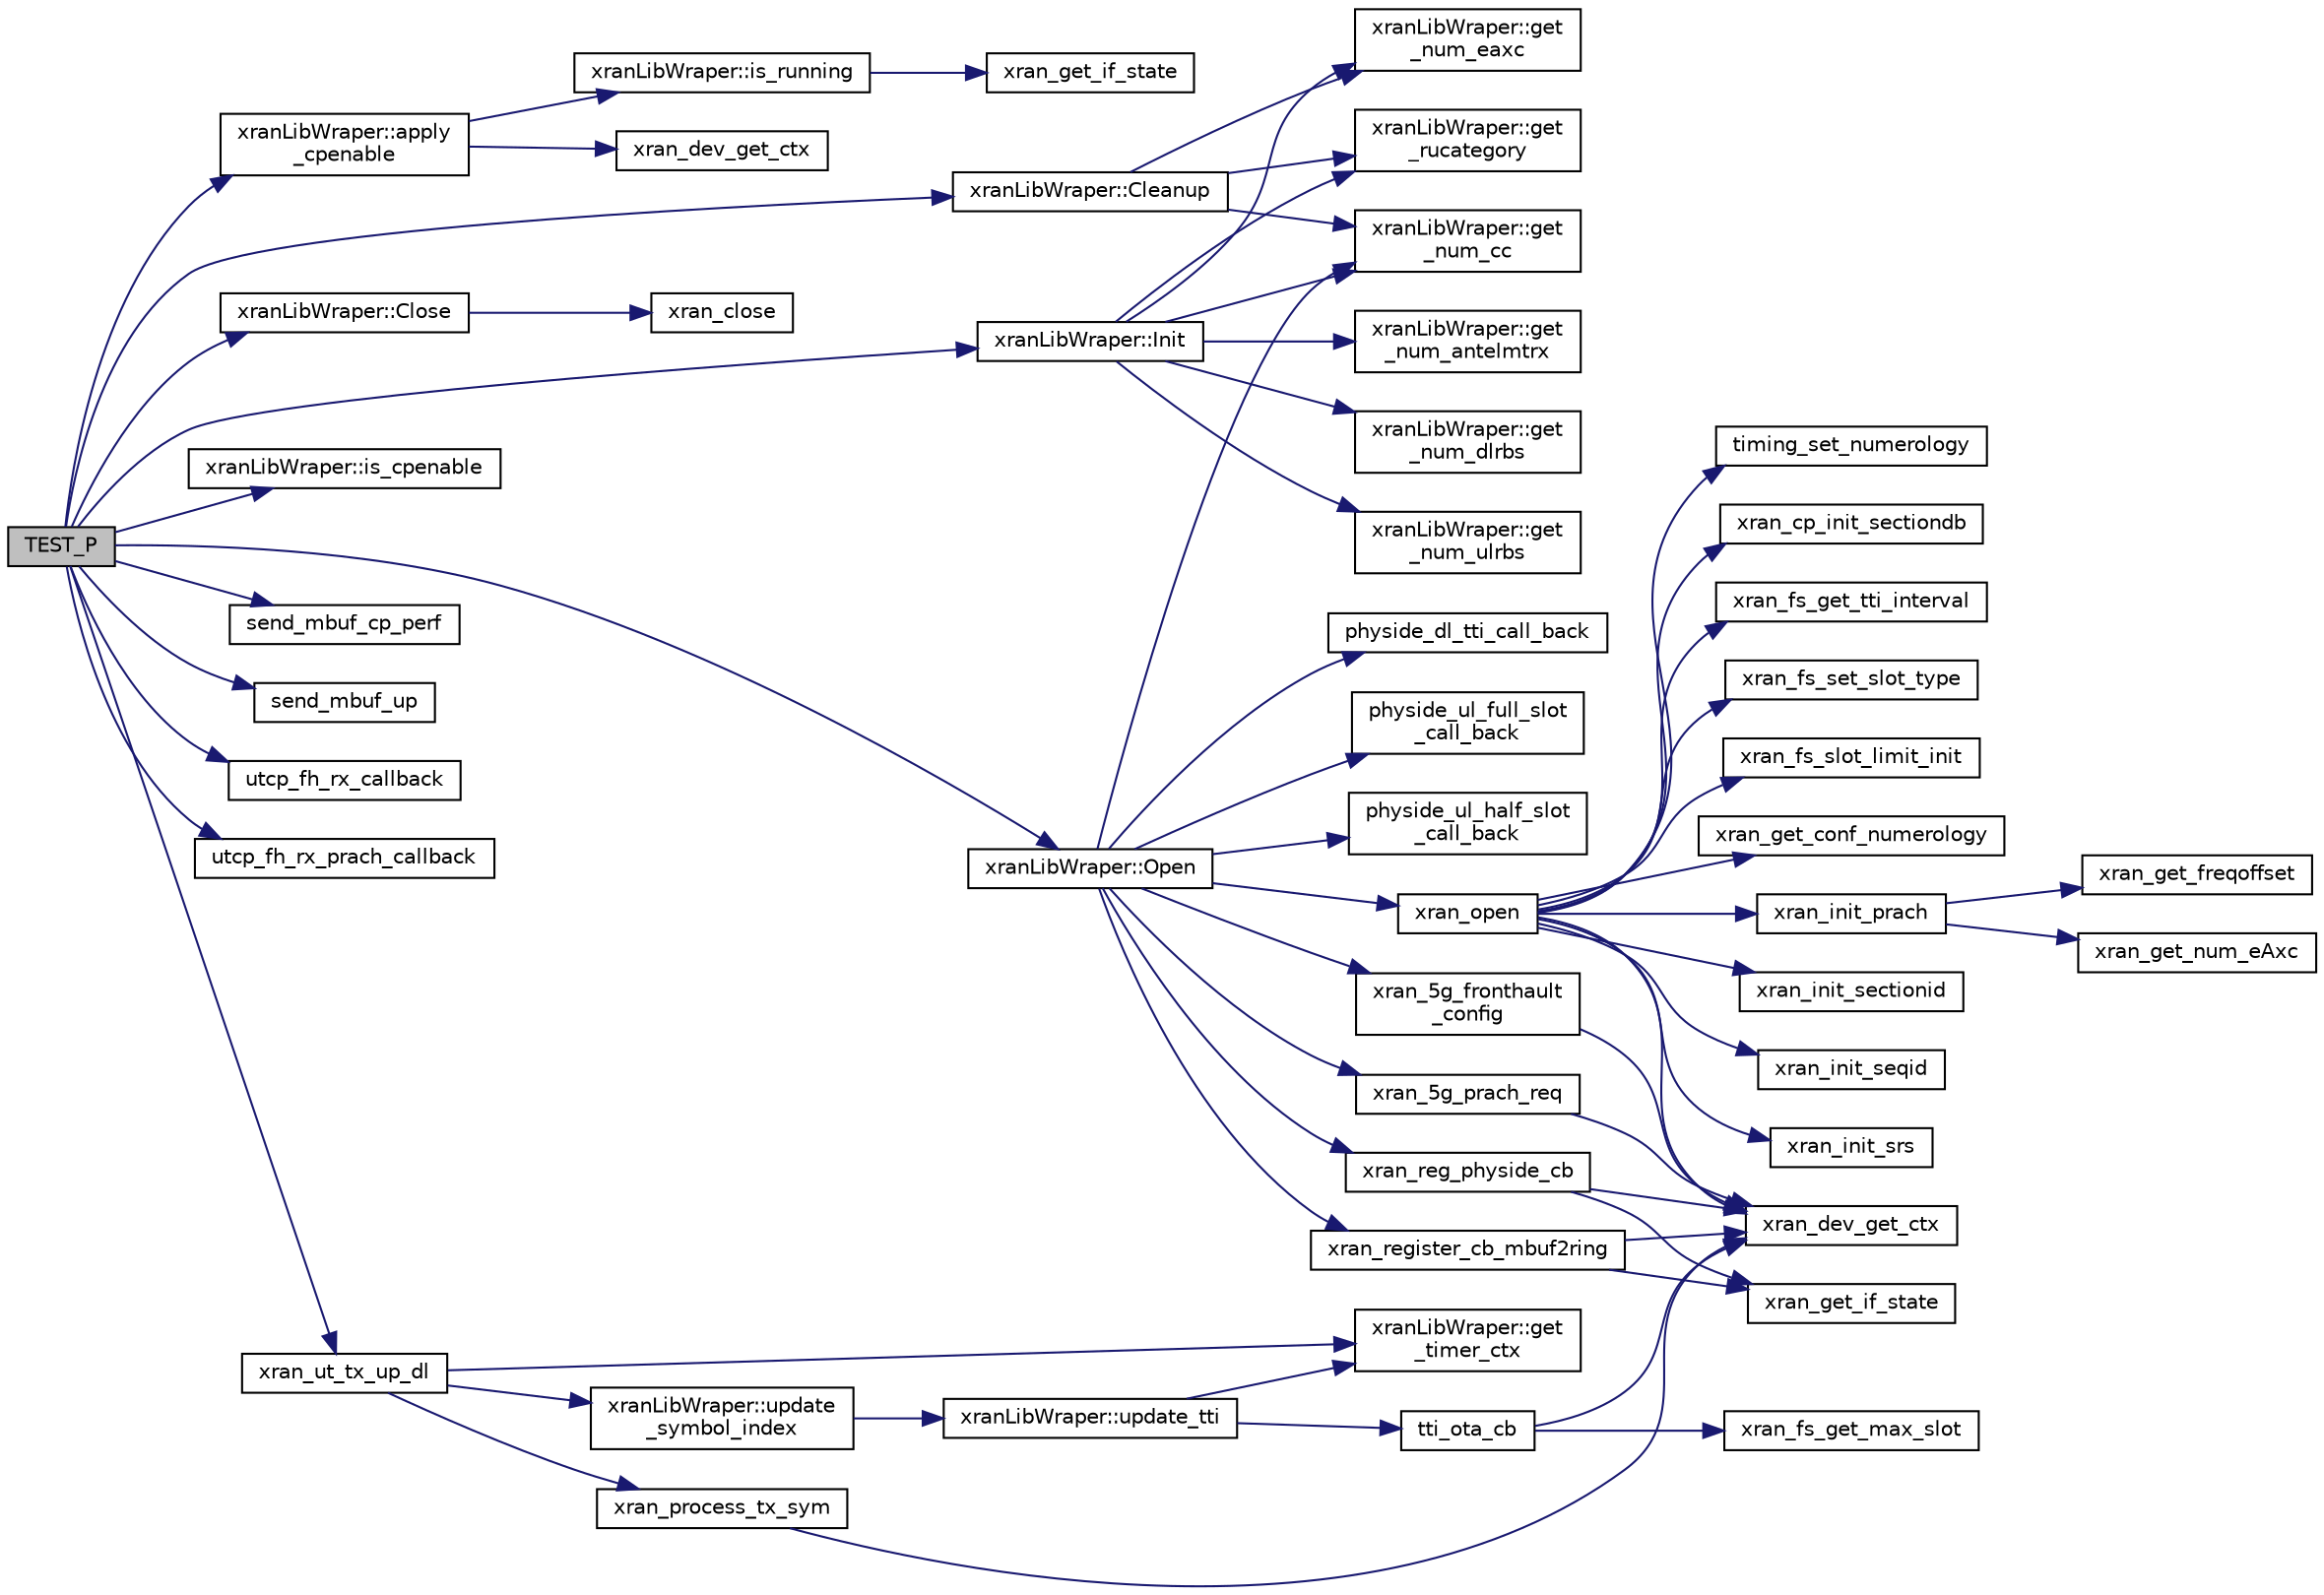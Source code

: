 digraph "TEST_P"
{
 // LATEX_PDF_SIZE
  edge [fontname="Helvetica",fontsize="10",labelfontname="Helvetica",labelfontsize="10"];
  node [fontname="Helvetica",fontsize="10",shape=record];
  rankdir="LR";
  Node1 [label="TEST_P",height=0.2,width=0.4,color="black", fillcolor="grey75", style="filled", fontcolor="black",tooltip=" "];
  Node1 -> Node2 [color="midnightblue",fontsize="10",style="solid",fontname="Helvetica"];
  Node2 [label="xranLibWraper::apply\l_cpenable",height=0.2,width=0.4,color="black", fillcolor="white", style="filled",URL="$classxran_lib_wraper.html#a165ca95dea40ce1abcc161f39087d38d",tooltip=" "];
  Node2 -> Node3 [color="midnightblue",fontsize="10",style="solid",fontname="Helvetica"];
  Node3 [label="xranLibWraper::is_running",height=0.2,width=0.4,color="black", fillcolor="white", style="filled",URL="$classxran_lib_wraper.html#a61da580fc69a74f3ef17956ba5fd88a0",tooltip=" "];
  Node3 -> Node4 [color="midnightblue",fontsize="10",style="solid",fontname="Helvetica"];
  Node4 [label="xran_get_if_state",height=0.2,width=0.4,color="black", fillcolor="white", style="filled",URL="$xran__fh__o__du_8h.html#a937105f52446cfcb951e43e1dc3c4d8b",tooltip=" "];
  Node2 -> Node5 [color="midnightblue",fontsize="10",style="solid",fontname="Helvetica"];
  Node5 [label="xran_dev_get_ctx",height=0.2,width=0.4,color="black", fillcolor="white", style="filled",URL="$xran__common_8h.html#aa09e72e94d2a1d891e86f4c09b0f8b21",tooltip=" "];
  Node1 -> Node6 [color="midnightblue",fontsize="10",style="solid",fontname="Helvetica"];
  Node6 [label="xranLibWraper::Cleanup",height=0.2,width=0.4,color="black", fillcolor="white", style="filled",URL="$classxran_lib_wraper.html#ae89a123aad1c66a76c398b7af216aae4",tooltip=" "];
  Node6 -> Node7 [color="midnightblue",fontsize="10",style="solid",fontname="Helvetica"];
  Node7 [label="xranLibWraper::get\l_num_cc",height=0.2,width=0.4,color="black", fillcolor="white", style="filled",URL="$classxran_lib_wraper.html#aeeef9211b4ee7d22934db64125b538dd",tooltip=" "];
  Node6 -> Node8 [color="midnightblue",fontsize="10",style="solid",fontname="Helvetica"];
  Node8 [label="xranLibWraper::get\l_num_eaxc",height=0.2,width=0.4,color="black", fillcolor="white", style="filled",URL="$classxran_lib_wraper.html#aef8068804ca7393d92edd9ed22d90070",tooltip=" "];
  Node6 -> Node9 [color="midnightblue",fontsize="10",style="solid",fontname="Helvetica"];
  Node9 [label="xranLibWraper::get\l_rucategory",height=0.2,width=0.4,color="black", fillcolor="white", style="filled",URL="$classxran_lib_wraper.html#a25afbf449e11f9e290e0fdbef77702c2",tooltip=" "];
  Node1 -> Node10 [color="midnightblue",fontsize="10",style="solid",fontname="Helvetica"];
  Node10 [label="xranLibWraper::Close",height=0.2,width=0.4,color="black", fillcolor="white", style="filled",URL="$classxran_lib_wraper.html#a7f7a3199c392465d0767c6506c1af5b4",tooltip=" "];
  Node10 -> Node11 [color="midnightblue",fontsize="10",style="solid",fontname="Helvetica"];
  Node11 [label="xran_close",height=0.2,width=0.4,color="black", fillcolor="white", style="filled",URL="$xran__fh__o__du_8h.html#a2f8866c9d6536a56e4d8232b8c45808b",tooltip=" "];
  Node1 -> Node12 [color="midnightblue",fontsize="10",style="solid",fontname="Helvetica"];
  Node12 [label="xranLibWraper::Init",height=0.2,width=0.4,color="black", fillcolor="white", style="filled",URL="$classxran_lib_wraper.html#a200da4e2209141f12cafef2380cb801a",tooltip=" "];
  Node12 -> Node13 [color="midnightblue",fontsize="10",style="solid",fontname="Helvetica"];
  Node13 [label="xranLibWraper::get\l_num_antelmtrx",height=0.2,width=0.4,color="black", fillcolor="white", style="filled",URL="$classxran_lib_wraper.html#adde1d671cf6532a577f13d85875ee3b4",tooltip=" "];
  Node12 -> Node7 [color="midnightblue",fontsize="10",style="solid",fontname="Helvetica"];
  Node12 -> Node14 [color="midnightblue",fontsize="10",style="solid",fontname="Helvetica"];
  Node14 [label="xranLibWraper::get\l_num_dlrbs",height=0.2,width=0.4,color="black", fillcolor="white", style="filled",URL="$classxran_lib_wraper.html#ad2b06001d76c9a773c242b28fc7c92f4",tooltip=" "];
  Node12 -> Node8 [color="midnightblue",fontsize="10",style="solid",fontname="Helvetica"];
  Node12 -> Node15 [color="midnightblue",fontsize="10",style="solid",fontname="Helvetica"];
  Node15 [label="xranLibWraper::get\l_num_ulrbs",height=0.2,width=0.4,color="black", fillcolor="white", style="filled",URL="$classxran_lib_wraper.html#a967a0c58430104684cf2f9b1fdb444da",tooltip=" "];
  Node12 -> Node9 [color="midnightblue",fontsize="10",style="solid",fontname="Helvetica"];
  Node1 -> Node16 [color="midnightblue",fontsize="10",style="solid",fontname="Helvetica"];
  Node16 [label="xranLibWraper::is_cpenable",height=0.2,width=0.4,color="black", fillcolor="white", style="filled",URL="$classxran_lib_wraper.html#a5855fc30031ba49b7375526f7cda0ff7",tooltip=" "];
  Node1 -> Node17 [color="midnightblue",fontsize="10",style="solid",fontname="Helvetica"];
  Node17 [label="xranLibWraper::Open",height=0.2,width=0.4,color="black", fillcolor="white", style="filled",URL="$classxran_lib_wraper.html#ad93226058ef4fd59bd7d0cd55701b752",tooltip=" "];
  Node17 -> Node7 [color="midnightblue",fontsize="10",style="solid",fontname="Helvetica"];
  Node17 -> Node18 [color="midnightblue",fontsize="10",style="solid",fontname="Helvetica"];
  Node18 [label="physide_dl_tti_call_back",height=0.2,width=0.4,color="black", fillcolor="white", style="filled",URL="$sample-app_8c.html#aa8882d42d07fbd9750da4db4395b438c",tooltip=" "];
  Node17 -> Node19 [color="midnightblue",fontsize="10",style="solid",fontname="Helvetica"];
  Node19 [label="physide_ul_full_slot\l_call_back",height=0.2,width=0.4,color="black", fillcolor="white", style="filled",URL="$sample-app_8c.html#a874ba95e7c465e83ccc26ab623eec60c",tooltip=" "];
  Node17 -> Node20 [color="midnightblue",fontsize="10",style="solid",fontname="Helvetica"];
  Node20 [label="physide_ul_half_slot\l_call_back",height=0.2,width=0.4,color="black", fillcolor="white", style="filled",URL="$sample-app_8c.html#a52c968a559117b66a05591f958da75c2",tooltip=" "];
  Node17 -> Node21 [color="midnightblue",fontsize="10",style="solid",fontname="Helvetica"];
  Node21 [label="xran_5g_fronthault\l_config",height=0.2,width=0.4,color="black", fillcolor="white", style="filled",URL="$xran__fh__o__du_8h.html#ac94e2474beef3b68521cfd391211b1be",tooltip=" "];
  Node21 -> Node22 [color="midnightblue",fontsize="10",style="solid",fontname="Helvetica"];
  Node22 [label="xran_dev_get_ctx",height=0.2,width=0.4,color="black", fillcolor="white", style="filled",URL="$xran__main_8c.html#aa09e72e94d2a1d891e86f4c09b0f8b21",tooltip=" "];
  Node17 -> Node23 [color="midnightblue",fontsize="10",style="solid",fontname="Helvetica"];
  Node23 [label="xran_5g_prach_req",height=0.2,width=0.4,color="black", fillcolor="white", style="filled",URL="$xran__fh__o__du_8h.html#ab204e979de14c21d34e9b88c6c700d25",tooltip=" "];
  Node23 -> Node22 [color="midnightblue",fontsize="10",style="solid",fontname="Helvetica"];
  Node17 -> Node24 [color="midnightblue",fontsize="10",style="solid",fontname="Helvetica"];
  Node24 [label="xran_open",height=0.2,width=0.4,color="black", fillcolor="white", style="filled",URL="$xran__fh__o__du_8h.html#a03f408f45e97aa68ca47c92e4e7d1a70",tooltip=" "];
  Node24 -> Node25 [color="midnightblue",fontsize="10",style="solid",fontname="Helvetica"];
  Node25 [label="timing_set_numerology",height=0.2,width=0.4,color="black", fillcolor="white", style="filled",URL="$xran__timer_8h.html#a6c1790e87767257159038d0d98a393e6",tooltip=" "];
  Node24 -> Node26 [color="midnightblue",fontsize="10",style="solid",fontname="Helvetica"];
  Node26 [label="xran_cp_init_sectiondb",height=0.2,width=0.4,color="black", fillcolor="white", style="filled",URL="$xran__cp__api_8h.html#a3ca98b2a49501149a7b5baf9174897d8",tooltip="Initialize section database. Allocate required memory space to store section information...."];
  Node24 -> Node22 [color="midnightblue",fontsize="10",style="solid",fontname="Helvetica"];
  Node24 -> Node27 [color="midnightblue",fontsize="10",style="solid",fontname="Helvetica"];
  Node27 [label="xran_fs_get_tti_interval",height=0.2,width=0.4,color="black", fillcolor="white", style="filled",URL="$xran__frame__struct_8c.html#a8e8598556da3e49fa48cb646c24162fa",tooltip=" "];
  Node24 -> Node28 [color="midnightblue",fontsize="10",style="solid",fontname="Helvetica"];
  Node28 [label="xran_fs_set_slot_type",height=0.2,width=0.4,color="black", fillcolor="white", style="filled",URL="$xran__frame__struct_8c.html#a075025c7652869adb79799313aab4f64",tooltip=" "];
  Node24 -> Node29 [color="midnightblue",fontsize="10",style="solid",fontname="Helvetica"];
  Node29 [label="xran_fs_slot_limit_init",height=0.2,width=0.4,color="black", fillcolor="white", style="filled",URL="$xran__frame__struct_8c.html#a2fd9b68ce2fa4734a021203b320e4e04",tooltip=" "];
  Node24 -> Node30 [color="midnightblue",fontsize="10",style="solid",fontname="Helvetica"];
  Node30 [label="xran_get_conf_numerology",height=0.2,width=0.4,color="black", fillcolor="white", style="filled",URL="$xran__main_8c.html#ae6070ee9caf6a7ea8d7ef052ed0a559a",tooltip="Get the configuration of nummerology."];
  Node24 -> Node31 [color="midnightblue",fontsize="10",style="solid",fontname="Helvetica"];
  Node31 [label="xran_init_prach",height=0.2,width=0.4,color="black", fillcolor="white", style="filled",URL="$xran__main_8c.html#a00025c5bad7b7b6eea4374226f8c54bb",tooltip=" "];
  Node31 -> Node32 [color="midnightblue",fontsize="10",style="solid",fontname="Helvetica"];
  Node32 [label="xran_get_freqoffset",height=0.2,width=0.4,color="black", fillcolor="white", style="filled",URL="$xran__cp__api_8h.html#a4b7c2b7f89a0a04b07426e6adbecdb27",tooltip=" "];
  Node31 -> Node33 [color="midnightblue",fontsize="10",style="solid",fontname="Helvetica"];
  Node33 [label="xran_get_num_eAxc",height=0.2,width=0.4,color="black", fillcolor="white", style="filled",URL="$xran__main_8c.html#a3fc01469558ddf728239d59038ac5803",tooltip="Get the configuration of the number of antenna for UL."];
  Node24 -> Node34 [color="midnightblue",fontsize="10",style="solid",fontname="Helvetica"];
  Node34 [label="xran_init_sectionid",height=0.2,width=0.4,color="black", fillcolor="white", style="filled",URL="$xran__main_8c.html#a54de92e0ced826beeb759580d170562b",tooltip=" "];
  Node24 -> Node35 [color="midnightblue",fontsize="10",style="solid",fontname="Helvetica"];
  Node35 [label="xran_init_seqid",height=0.2,width=0.4,color="black", fillcolor="white", style="filled",URL="$xran__main_8c.html#a7a3c06a23d41de0038747348be9bb9da",tooltip=" "];
  Node24 -> Node36 [color="midnightblue",fontsize="10",style="solid",fontname="Helvetica"];
  Node36 [label="xran_init_srs",height=0.2,width=0.4,color="black", fillcolor="white", style="filled",URL="$xran__main_8c.html#acb5dd6ae5569cb3090d441c800068244",tooltip=" "];
  Node17 -> Node37 [color="midnightblue",fontsize="10",style="solid",fontname="Helvetica"];
  Node37 [label="xran_reg_physide_cb",height=0.2,width=0.4,color="black", fillcolor="white", style="filled",URL="$xran__fh__o__du_8h.html#aa8354b56b0be4be47c44a8a5c38db86e",tooltip=" "];
  Node37 -> Node22 [color="midnightblue",fontsize="10",style="solid",fontname="Helvetica"];
  Node37 -> Node38 [color="midnightblue",fontsize="10",style="solid",fontname="Helvetica"];
  Node38 [label="xran_get_if_state",height=0.2,width=0.4,color="black", fillcolor="white", style="filled",URL="$xran__main_8c.html#a937105f52446cfcb951e43e1dc3c4d8b",tooltip=" "];
  Node17 -> Node39 [color="midnightblue",fontsize="10",style="solid",fontname="Helvetica"];
  Node39 [label="xran_register_cb_mbuf2ring",height=0.2,width=0.4,color="black", fillcolor="white", style="filled",URL="$xran__common_8h.html#ad1ada9c5c57979c50f1a17a9050b8f3a",tooltip=" "];
  Node39 -> Node22 [color="midnightblue",fontsize="10",style="solid",fontname="Helvetica"];
  Node39 -> Node38 [color="midnightblue",fontsize="10",style="solid",fontname="Helvetica"];
  Node1 -> Node40 [color="midnightblue",fontsize="10",style="solid",fontname="Helvetica"];
  Node40 [label="send_mbuf_cp_perf",height=0.2,width=0.4,color="black", fillcolor="white", style="filled",URL="$chain__tests_8cc.html#aa17765d107c851ebcc3d202cef78aa75",tooltip=" "];
  Node1 -> Node41 [color="midnightblue",fontsize="10",style="solid",fontname="Helvetica"];
  Node41 [label="send_mbuf_up",height=0.2,width=0.4,color="black", fillcolor="white", style="filled",URL="$chain__tests_8cc.html#a35e1cd308253045533454c90a54f876f",tooltip=" "];
  Node1 -> Node42 [color="midnightblue",fontsize="10",style="solid",fontname="Helvetica"];
  Node42 [label="utcp_fh_rx_callback",height=0.2,width=0.4,color="black", fillcolor="white", style="filled",URL="$chain__tests_8cc.html#a6862679e16a540ac01d6fd391316f648",tooltip=" "];
  Node1 -> Node43 [color="midnightblue",fontsize="10",style="solid",fontname="Helvetica"];
  Node43 [label="utcp_fh_rx_prach_callback",height=0.2,width=0.4,color="black", fillcolor="white", style="filled",URL="$chain__tests_8cc.html#ad67ad876d623656e1ddb3c6e22b39d5a",tooltip=" "];
  Node1 -> Node44 [color="midnightblue",fontsize="10",style="solid",fontname="Helvetica"];
  Node44 [label="xran_ut_tx_up_dl",height=0.2,width=0.4,color="black", fillcolor="white", style="filled",URL="$chain__tests_8cc.html#a73639c0dcf18fe068dc350fc0c8ba2f2",tooltip=" "];
  Node44 -> Node45 [color="midnightblue",fontsize="10",style="solid",fontname="Helvetica"];
  Node45 [label="xranLibWraper::get\l_timer_ctx",height=0.2,width=0.4,color="black", fillcolor="white", style="filled",URL="$classxran_lib_wraper.html#a1ffad42e0cccdbc800d3dbef66f52d45",tooltip=" "];
  Node44 -> Node46 [color="midnightblue",fontsize="10",style="solid",fontname="Helvetica"];
  Node46 [label="xranLibWraper::update\l_symbol_index",height=0.2,width=0.4,color="black", fillcolor="white", style="filled",URL="$classxran_lib_wraper.html#ac4ce5a18c687ee515676e035359a1e89",tooltip=" "];
  Node46 -> Node47 [color="midnightblue",fontsize="10",style="solid",fontname="Helvetica"];
  Node47 [label="xranLibWraper::update_tti",height=0.2,width=0.4,color="black", fillcolor="white", style="filled",URL="$classxran_lib_wraper.html#a3783fbb2a26b8a0530c489850a905a38",tooltip=" "];
  Node47 -> Node45 [color="midnightblue",fontsize="10",style="solid",fontname="Helvetica"];
  Node47 -> Node48 [color="midnightblue",fontsize="10",style="solid",fontname="Helvetica"];
  Node48 [label="tti_ota_cb",height=0.2,width=0.4,color="black", fillcolor="white", style="filled",URL="$xran__lib__wrap_8hpp.html#a9c3700d61ba446fa9b05cca2ca9018ab",tooltip=" "];
  Node48 -> Node22 [color="midnightblue",fontsize="10",style="solid",fontname="Helvetica"];
  Node48 -> Node49 [color="midnightblue",fontsize="10",style="solid",fontname="Helvetica"];
  Node49 [label="xran_fs_get_max_slot",height=0.2,width=0.4,color="black", fillcolor="white", style="filled",URL="$xran__frame__struct_8c.html#a7f5a87395d3930f222e58976960c99e2",tooltip=" "];
  Node44 -> Node50 [color="midnightblue",fontsize="10",style="solid",fontname="Helvetica"];
  Node50 [label="xran_process_tx_sym",height=0.2,width=0.4,color="black", fillcolor="white", style="filled",URL="$chain__tests_8cc.html#a5b3b3bf6af57ee77a2bb1701ad24c7db",tooltip=" "];
  Node50 -> Node22 [color="midnightblue",fontsize="10",style="solid",fontname="Helvetica"];
}
